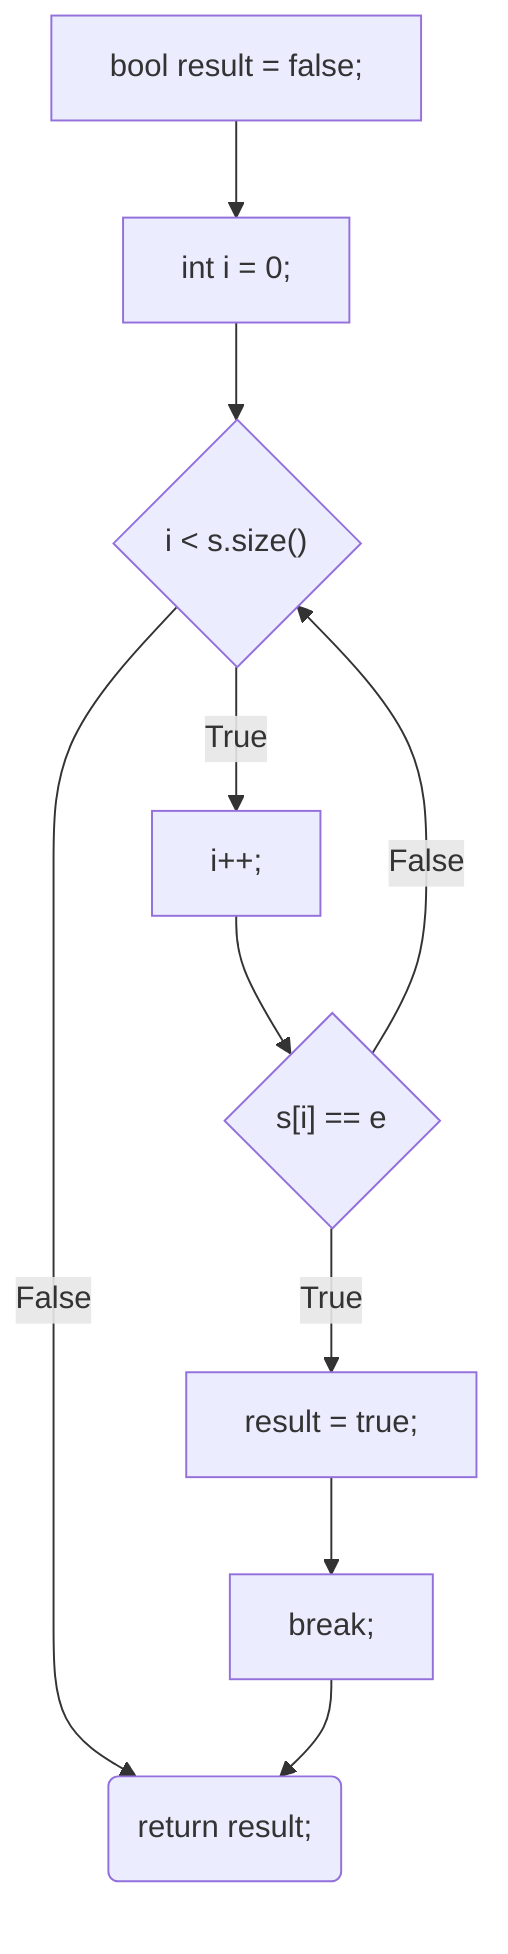 graph TD
    A["bool result = false;"]   -->         B
    B["int i = 0;"]             -->         C
    C{"i < s.size()"}
    C                           --False-->  R
    R("return result;")
    C                           --True-->   D
    D["i++;"]                   -->         E
    E{"s[i] == e"}
    E                           --False-->  C
    E                           --True-->   F
    F["result = true;"]         -->         G
    G["break;"]                 -->         R